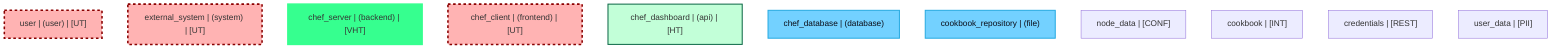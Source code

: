 graph TB
  node_01F3G4H5J6K7L8M9N2P5Q3R4S6T7U8V9W0X1Y2Z3A4B5C6E6["user | (user) | [UT]"]:::untrusted
  node_01F3G4H5J6K7L8M9N2P5Q3R4S6T7U8V9W0X1Y2Z3A4B5C6E7["external_system | (system) | [UT]"]:::untrusted
  node_01F3G4H5J6K7L8M9N2P5Q3R4S6T7U8V9W0X1Y2Z3A4B5C6E1["chef_server | (backend) | [VHT]"]:::veryHighTrust
  node_01F3G4H5J6K7L8M9N2P5Q3R4S6T7U8V9W0X1Y2Z3A4B5C6E2["chef_client | (frontend) | [UT]"]:::untrusted
  node_01F3G4H5J6K7L8M9N2P5Q3R4S6T7U8V9W0X1Y2Z3A4B5C6E3["chef_dashboard | (api) | [HT]"]:::highTrust
  node_01F3G4H5J6K7L8M9N2P5Q3R4S6T7U8V9W0X1Y2Z3A4B5C6E4["chef_database | (database)"]:::dataStore
  node_01F3G4H5J6K7L8M9N2P5Q3R4S6T7U8V9W0X1Y2Z3A4B5C6E5["cookbook_repository | (file)"]:::dataStore
  node_01F3G4H5J6K7L8M9N2P5Q3R4S6T7U8V9W0X1Y2Z3A4B5C6D7["node_data | [CONF]"]:::dataAsset,confidential
  node_01F3G4H5J6K7L8M9N2P5Q3R4S6T7U8V9W0X1Y2Z3A4B5C6D8["cookbook | [INT]"]:::dataAsset,internal
  node_01F3G4H5J6K7L8M9N2P5Q3R4S6T7U8V9W0X1Y2Z3A4B5C6D9["credentials | [REST]"]:::dataAsset,restricted
  node_01F3G4H5J6K7L8M9N2P5Q3R4S6T7U8V9W0X1Y2Z3A4B5C6E0["user_data | [PII]"]:::dataAsset,pii


  classDef externalEntity fill:#FFB3B3,stroke:#8B0000,stroke-width:2px,color:#0B0D17
  classDef process fill:#C2FFD8,stroke:#106B49,stroke-width:2px,color:#0B0D17
  classDef dataStore fill:#73d1ff,stroke:#29ABE2,stroke-width:2px,color:#0B0D17
  classDef dataAsset fill:#ffa1ad,stroke:#A259FF,stroke-width:2px,color:#0B0D17
  classDef untrusted fill:#FFB3B3,stroke:#8B0000,stroke-width:3px,stroke-dasharray:5 5
  classDef lowTrust fill:#f77c63,stroke:#f77c63,stroke-width:2px,stroke-dasharray:3 3
  classDef mediumTrust fill:#FFF2B3,stroke:#7A6300,stroke-width:2px
  classDef highTrust fill:#C2FFD8,stroke:#106B49,stroke-width:2px
  classDef veryHighTrust fill:#36FF8F,stroke:#36FF8F,stroke-width:3px
  classDef public fill:#C2FFD8,stroke:#106B49,stroke-width:1px
  classDef internal fill:#FFF2B3,stroke:#7A6300,stroke-width:1px
  classDef confidential fill:#FFB3B3,stroke:#8B0000,stroke-width:2px
  classDef restricted fill:#8B0000,stroke:#8B0000,stroke-width:3px
  classDef pii fill:#ffa1ad,stroke:#A259FF,stroke-width:2px
  classDef pci fill:#8B0000,stroke:#8B0000,stroke-width:3px
  classDef phi fill:#ffa1ad,stroke:#A259FF,stroke-width:3px
  classDef encryptedFlow stroke:#106B49,stroke-width:2px
  classDef unencryptedFlow stroke:#8B0000,stroke-width:2px,stroke-dasharray:5 5
  classDef authenticatedFlow stroke:#29ABE2,stroke-width:2px
  classDef trustBoundary fill:transparent,stroke:#2E3440,stroke-width:3px,stroke-dasharray:10 5